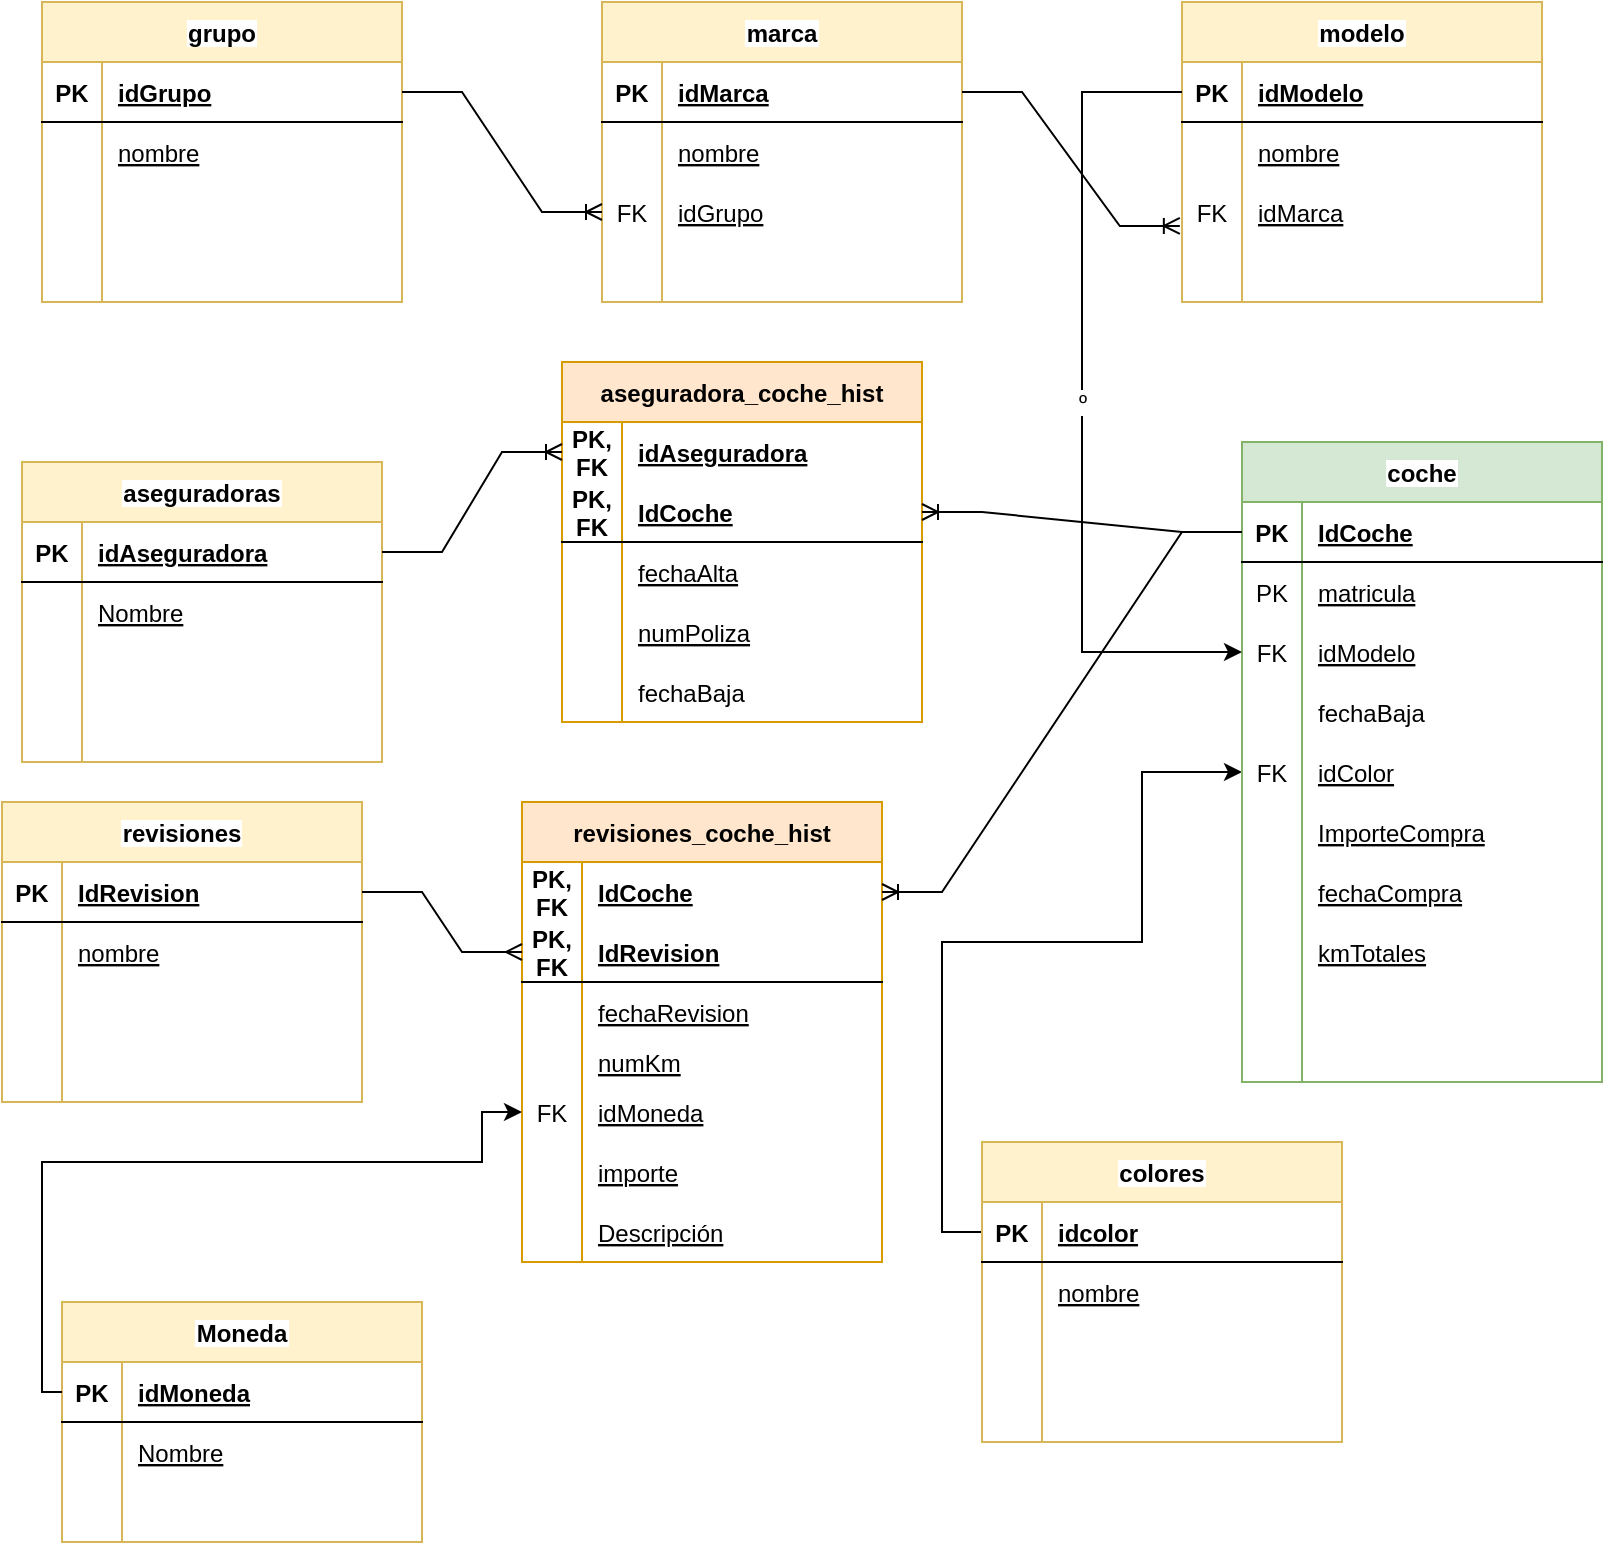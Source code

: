 <mxfile version="20.8.10" type="device"><diagram name="Página-1" id="8ZPopqEDgN9rbvy1Hq22"><mxGraphModel dx="1096" dy="638" grid="1" gridSize="10" guides="1" tooltips="1" connect="1" arrows="1" fold="1" page="1" pageScale="1" pageWidth="827" pageHeight="1169" math="0" shadow="0"><root><mxCell id="0"/><mxCell id="1" parent="0"/><mxCell id="r6GMOIAsIJF8lYgWLblV-1" value="grupo" style="shape=table;startSize=30;container=1;collapsible=1;childLayout=tableLayout;fixedRows=1;rowLines=0;fontStyle=1;align=center;resizeLast=1;fillColor=#fff2cc;strokeColor=#d6b656;labelBackgroundColor=default;" parent="1" vertex="1"><mxGeometry x="30" y="10" width="180" height="150" as="geometry"/></mxCell><mxCell id="r6GMOIAsIJF8lYgWLblV-2" value="" style="shape=tableRow;horizontal=0;startSize=0;swimlaneHead=0;swimlaneBody=0;fillColor=none;collapsible=0;dropTarget=0;points=[[0,0.5],[1,0.5]];portConstraint=eastwest;top=0;left=0;right=0;bottom=1;" parent="r6GMOIAsIJF8lYgWLblV-1" vertex="1"><mxGeometry y="30" width="180" height="30" as="geometry"/></mxCell><mxCell id="r6GMOIAsIJF8lYgWLblV-3" value="PK" style="shape=partialRectangle;connectable=0;fillColor=none;top=0;left=0;bottom=0;right=0;fontStyle=1;overflow=hidden;" parent="r6GMOIAsIJF8lYgWLblV-2" vertex="1"><mxGeometry width="30" height="30" as="geometry"><mxRectangle width="30" height="30" as="alternateBounds"/></mxGeometry></mxCell><mxCell id="r6GMOIAsIJF8lYgWLblV-4" value="idGrupo" style="shape=partialRectangle;connectable=0;fillColor=none;top=0;left=0;bottom=0;right=0;align=left;spacingLeft=6;fontStyle=5;overflow=hidden;" parent="r6GMOIAsIJF8lYgWLblV-2" vertex="1"><mxGeometry x="30" width="150" height="30" as="geometry"><mxRectangle width="150" height="30" as="alternateBounds"/></mxGeometry></mxCell><mxCell id="r6GMOIAsIJF8lYgWLblV-5" value="" style="shape=tableRow;horizontal=0;startSize=0;swimlaneHead=0;swimlaneBody=0;fillColor=none;collapsible=0;dropTarget=0;points=[[0,0.5],[1,0.5]];portConstraint=eastwest;top=0;left=0;right=0;bottom=0;" parent="r6GMOIAsIJF8lYgWLblV-1" vertex="1"><mxGeometry y="60" width="180" height="30" as="geometry"/></mxCell><mxCell id="r6GMOIAsIJF8lYgWLblV-6" value="" style="shape=partialRectangle;connectable=0;fillColor=none;top=0;left=0;bottom=0;right=0;editable=1;overflow=hidden;" parent="r6GMOIAsIJF8lYgWLblV-5" vertex="1"><mxGeometry width="30" height="30" as="geometry"><mxRectangle width="30" height="30" as="alternateBounds"/></mxGeometry></mxCell><mxCell id="r6GMOIAsIJF8lYgWLblV-7" value="nombre" style="shape=partialRectangle;connectable=0;fillColor=none;top=0;left=0;bottom=0;right=0;align=left;spacingLeft=6;overflow=hidden;fontStyle=4" parent="r6GMOIAsIJF8lYgWLblV-5" vertex="1"><mxGeometry x="30" width="150" height="30" as="geometry"><mxRectangle width="150" height="30" as="alternateBounds"/></mxGeometry></mxCell><mxCell id="r6GMOIAsIJF8lYgWLblV-8" value="" style="shape=tableRow;horizontal=0;startSize=0;swimlaneHead=0;swimlaneBody=0;fillColor=none;collapsible=0;dropTarget=0;points=[[0,0.5],[1,0.5]];portConstraint=eastwest;top=0;left=0;right=0;bottom=0;" parent="r6GMOIAsIJF8lYgWLblV-1" vertex="1"><mxGeometry y="90" width="180" height="30" as="geometry"/></mxCell><mxCell id="r6GMOIAsIJF8lYgWLblV-9" value="" style="shape=partialRectangle;connectable=0;fillColor=none;top=0;left=0;bottom=0;right=0;editable=1;overflow=hidden;" parent="r6GMOIAsIJF8lYgWLblV-8" vertex="1"><mxGeometry width="30" height="30" as="geometry"><mxRectangle width="30" height="30" as="alternateBounds"/></mxGeometry></mxCell><mxCell id="r6GMOIAsIJF8lYgWLblV-10" value="" style="shape=partialRectangle;connectable=0;fillColor=none;top=0;left=0;bottom=0;right=0;align=left;spacingLeft=6;overflow=hidden;" parent="r6GMOIAsIJF8lYgWLblV-8" vertex="1"><mxGeometry x="30" width="150" height="30" as="geometry"><mxRectangle width="150" height="30" as="alternateBounds"/></mxGeometry></mxCell><mxCell id="r6GMOIAsIJF8lYgWLblV-11" value="" style="shape=tableRow;horizontal=0;startSize=0;swimlaneHead=0;swimlaneBody=0;fillColor=none;collapsible=0;dropTarget=0;points=[[0,0.5],[1,0.5]];portConstraint=eastwest;top=0;left=0;right=0;bottom=0;" parent="r6GMOIAsIJF8lYgWLblV-1" vertex="1"><mxGeometry y="120" width="180" height="30" as="geometry"/></mxCell><mxCell id="r6GMOIAsIJF8lYgWLblV-12" value="" style="shape=partialRectangle;connectable=0;fillColor=none;top=0;left=0;bottom=0;right=0;editable=1;overflow=hidden;" parent="r6GMOIAsIJF8lYgWLblV-11" vertex="1"><mxGeometry width="30" height="30" as="geometry"><mxRectangle width="30" height="30" as="alternateBounds"/></mxGeometry></mxCell><mxCell id="r6GMOIAsIJF8lYgWLblV-13" value="" style="shape=partialRectangle;connectable=0;fillColor=none;top=0;left=0;bottom=0;right=0;align=left;spacingLeft=6;overflow=hidden;" parent="r6GMOIAsIJF8lYgWLblV-11" vertex="1"><mxGeometry x="30" width="150" height="30" as="geometry"><mxRectangle width="150" height="30" as="alternateBounds"/></mxGeometry></mxCell><mxCell id="r6GMOIAsIJF8lYgWLblV-14" value="marca" style="shape=table;startSize=30;container=1;collapsible=1;childLayout=tableLayout;fixedRows=1;rowLines=0;fontStyle=1;align=center;resizeLast=1;fillColor=#fff2cc;strokeColor=#d6b656;labelBackgroundColor=default;" parent="1" vertex="1"><mxGeometry x="310" y="10" width="180" height="150" as="geometry"/></mxCell><mxCell id="r6GMOIAsIJF8lYgWLblV-15" value="" style="shape=tableRow;horizontal=0;startSize=0;swimlaneHead=0;swimlaneBody=0;fillColor=none;collapsible=0;dropTarget=0;points=[[0,0.5],[1,0.5]];portConstraint=eastwest;top=0;left=0;right=0;bottom=1;" parent="r6GMOIAsIJF8lYgWLblV-14" vertex="1"><mxGeometry y="30" width="180" height="30" as="geometry"/></mxCell><mxCell id="r6GMOIAsIJF8lYgWLblV-16" value="PK" style="shape=partialRectangle;connectable=0;fillColor=none;top=0;left=0;bottom=0;right=0;fontStyle=1;overflow=hidden;" parent="r6GMOIAsIJF8lYgWLblV-15" vertex="1"><mxGeometry width="30" height="30" as="geometry"><mxRectangle width="30" height="30" as="alternateBounds"/></mxGeometry></mxCell><mxCell id="r6GMOIAsIJF8lYgWLblV-17" value="idMarca" style="shape=partialRectangle;connectable=0;fillColor=none;top=0;left=0;bottom=0;right=0;align=left;spacingLeft=6;fontStyle=5;overflow=hidden;" parent="r6GMOIAsIJF8lYgWLblV-15" vertex="1"><mxGeometry x="30" width="150" height="30" as="geometry"><mxRectangle width="150" height="30" as="alternateBounds"/></mxGeometry></mxCell><mxCell id="r6GMOIAsIJF8lYgWLblV-18" value="" style="shape=tableRow;horizontal=0;startSize=0;swimlaneHead=0;swimlaneBody=0;fillColor=none;collapsible=0;dropTarget=0;points=[[0,0.5],[1,0.5]];portConstraint=eastwest;top=0;left=0;right=0;bottom=0;" parent="r6GMOIAsIJF8lYgWLblV-14" vertex="1"><mxGeometry y="60" width="180" height="30" as="geometry"/></mxCell><mxCell id="r6GMOIAsIJF8lYgWLblV-19" value="" style="shape=partialRectangle;connectable=0;fillColor=none;top=0;left=0;bottom=0;right=0;editable=1;overflow=hidden;" parent="r6GMOIAsIJF8lYgWLblV-18" vertex="1"><mxGeometry width="30" height="30" as="geometry"><mxRectangle width="30" height="30" as="alternateBounds"/></mxGeometry></mxCell><mxCell id="r6GMOIAsIJF8lYgWLblV-20" value="nombre" style="shape=partialRectangle;connectable=0;fillColor=none;top=0;left=0;bottom=0;right=0;align=left;spacingLeft=6;overflow=hidden;fontStyle=4" parent="r6GMOIAsIJF8lYgWLblV-18" vertex="1"><mxGeometry x="30" width="150" height="30" as="geometry"><mxRectangle width="150" height="30" as="alternateBounds"/></mxGeometry></mxCell><mxCell id="r6GMOIAsIJF8lYgWLblV-21" value="" style="shape=tableRow;horizontal=0;startSize=0;swimlaneHead=0;swimlaneBody=0;fillColor=none;collapsible=0;dropTarget=0;points=[[0,0.5],[1,0.5]];portConstraint=eastwest;top=0;left=0;right=0;bottom=0;" parent="r6GMOIAsIJF8lYgWLblV-14" vertex="1"><mxGeometry y="90" width="180" height="30" as="geometry"/></mxCell><mxCell id="r6GMOIAsIJF8lYgWLblV-22" value="FK" style="shape=partialRectangle;connectable=0;fillColor=none;top=0;left=0;bottom=0;right=0;editable=1;overflow=hidden;" parent="r6GMOIAsIJF8lYgWLblV-21" vertex="1"><mxGeometry width="30" height="30" as="geometry"><mxRectangle width="30" height="30" as="alternateBounds"/></mxGeometry></mxCell><mxCell id="r6GMOIAsIJF8lYgWLblV-23" value="idGrupo" style="shape=partialRectangle;connectable=0;fillColor=none;top=0;left=0;bottom=0;right=0;align=left;spacingLeft=6;overflow=hidden;fontStyle=4" parent="r6GMOIAsIJF8lYgWLblV-21" vertex="1"><mxGeometry x="30" width="150" height="30" as="geometry"><mxRectangle width="150" height="30" as="alternateBounds"/></mxGeometry></mxCell><mxCell id="r6GMOIAsIJF8lYgWLblV-24" value="" style="shape=tableRow;horizontal=0;startSize=0;swimlaneHead=0;swimlaneBody=0;fillColor=none;collapsible=0;dropTarget=0;points=[[0,0.5],[1,0.5]];portConstraint=eastwest;top=0;left=0;right=0;bottom=0;" parent="r6GMOIAsIJF8lYgWLblV-14" vertex="1"><mxGeometry y="120" width="180" height="30" as="geometry"/></mxCell><mxCell id="r6GMOIAsIJF8lYgWLblV-25" value="" style="shape=partialRectangle;connectable=0;fillColor=none;top=0;left=0;bottom=0;right=0;editable=1;overflow=hidden;" parent="r6GMOIAsIJF8lYgWLblV-24" vertex="1"><mxGeometry width="30" height="30" as="geometry"><mxRectangle width="30" height="30" as="alternateBounds"/></mxGeometry></mxCell><mxCell id="r6GMOIAsIJF8lYgWLblV-26" value="" style="shape=partialRectangle;connectable=0;fillColor=none;top=0;left=0;bottom=0;right=0;align=left;spacingLeft=6;overflow=hidden;" parent="r6GMOIAsIJF8lYgWLblV-24" vertex="1"><mxGeometry x="30" width="150" height="30" as="geometry"><mxRectangle width="150" height="30" as="alternateBounds"/></mxGeometry></mxCell><mxCell id="r6GMOIAsIJF8lYgWLblV-27" value="modelo" style="shape=table;startSize=30;container=1;collapsible=1;childLayout=tableLayout;fixedRows=1;rowLines=0;fontStyle=1;align=center;resizeLast=1;fillColor=#fff2cc;strokeColor=#d6b656;labelBorderColor=none;fontColor=default;labelBackgroundColor=default;" parent="1" vertex="1"><mxGeometry x="600" y="10" width="180" height="150" as="geometry"/></mxCell><mxCell id="r6GMOIAsIJF8lYgWLblV-28" value="" style="shape=tableRow;horizontal=0;startSize=0;swimlaneHead=0;swimlaneBody=0;fillColor=none;collapsible=0;dropTarget=0;points=[[0,0.5],[1,0.5]];portConstraint=eastwest;top=0;left=0;right=0;bottom=1;" parent="r6GMOIAsIJF8lYgWLblV-27" vertex="1"><mxGeometry y="30" width="180" height="30" as="geometry"/></mxCell><mxCell id="r6GMOIAsIJF8lYgWLblV-29" value="PK" style="shape=partialRectangle;connectable=0;fillColor=none;top=0;left=0;bottom=0;right=0;fontStyle=1;overflow=hidden;" parent="r6GMOIAsIJF8lYgWLblV-28" vertex="1"><mxGeometry width="30" height="30" as="geometry"><mxRectangle width="30" height="30" as="alternateBounds"/></mxGeometry></mxCell><mxCell id="r6GMOIAsIJF8lYgWLblV-30" value="idModelo" style="shape=partialRectangle;connectable=0;fillColor=none;top=0;left=0;bottom=0;right=0;align=left;spacingLeft=6;fontStyle=5;overflow=hidden;" parent="r6GMOIAsIJF8lYgWLblV-28" vertex="1"><mxGeometry x="30" width="150" height="30" as="geometry"><mxRectangle width="150" height="30" as="alternateBounds"/></mxGeometry></mxCell><mxCell id="r6GMOIAsIJF8lYgWLblV-31" value="" style="shape=tableRow;horizontal=0;startSize=0;swimlaneHead=0;swimlaneBody=0;fillColor=none;collapsible=0;dropTarget=0;points=[[0,0.5],[1,0.5]];portConstraint=eastwest;top=0;left=0;right=0;bottom=0;" parent="r6GMOIAsIJF8lYgWLblV-27" vertex="1"><mxGeometry y="60" width="180" height="30" as="geometry"/></mxCell><mxCell id="r6GMOIAsIJF8lYgWLblV-32" value="" style="shape=partialRectangle;connectable=0;fillColor=none;top=0;left=0;bottom=0;right=0;editable=1;overflow=hidden;" parent="r6GMOIAsIJF8lYgWLblV-31" vertex="1"><mxGeometry width="30" height="30" as="geometry"><mxRectangle width="30" height="30" as="alternateBounds"/></mxGeometry></mxCell><mxCell id="r6GMOIAsIJF8lYgWLblV-33" value="nombre" style="shape=partialRectangle;connectable=0;fillColor=none;top=0;left=0;bottom=0;right=0;align=left;spacingLeft=6;overflow=hidden;fontStyle=4" parent="r6GMOIAsIJF8lYgWLblV-31" vertex="1"><mxGeometry x="30" width="150" height="30" as="geometry"><mxRectangle width="150" height="30" as="alternateBounds"/></mxGeometry></mxCell><mxCell id="r6GMOIAsIJF8lYgWLblV-34" value="" style="shape=tableRow;horizontal=0;startSize=0;swimlaneHead=0;swimlaneBody=0;fillColor=none;collapsible=0;dropTarget=0;points=[[0,0.5],[1,0.5]];portConstraint=eastwest;top=0;left=0;right=0;bottom=0;" parent="r6GMOIAsIJF8lYgWLblV-27" vertex="1"><mxGeometry y="90" width="180" height="30" as="geometry"/></mxCell><mxCell id="r6GMOIAsIJF8lYgWLblV-35" value="FK" style="shape=partialRectangle;connectable=0;fillColor=none;top=0;left=0;bottom=0;right=0;editable=1;overflow=hidden;" parent="r6GMOIAsIJF8lYgWLblV-34" vertex="1"><mxGeometry width="30" height="30" as="geometry"><mxRectangle width="30" height="30" as="alternateBounds"/></mxGeometry></mxCell><mxCell id="r6GMOIAsIJF8lYgWLblV-36" value="idMarca" style="shape=partialRectangle;connectable=0;fillColor=none;top=0;left=0;bottom=0;right=0;align=left;spacingLeft=6;overflow=hidden;fontStyle=4" parent="r6GMOIAsIJF8lYgWLblV-34" vertex="1"><mxGeometry x="30" width="150" height="30" as="geometry"><mxRectangle width="150" height="30" as="alternateBounds"/></mxGeometry></mxCell><mxCell id="r6GMOIAsIJF8lYgWLblV-37" value="" style="shape=tableRow;horizontal=0;startSize=0;swimlaneHead=0;swimlaneBody=0;fillColor=none;collapsible=0;dropTarget=0;points=[[0,0.5],[1,0.5]];portConstraint=eastwest;top=0;left=0;right=0;bottom=0;" parent="r6GMOIAsIJF8lYgWLblV-27" vertex="1"><mxGeometry y="120" width="180" height="30" as="geometry"/></mxCell><mxCell id="r6GMOIAsIJF8lYgWLblV-38" value="" style="shape=partialRectangle;connectable=0;fillColor=none;top=0;left=0;bottom=0;right=0;editable=1;overflow=hidden;" parent="r6GMOIAsIJF8lYgWLblV-37" vertex="1"><mxGeometry width="30" height="30" as="geometry"><mxRectangle width="30" height="30" as="alternateBounds"/></mxGeometry></mxCell><mxCell id="r6GMOIAsIJF8lYgWLblV-39" value="" style="shape=partialRectangle;connectable=0;fillColor=none;top=0;left=0;bottom=0;right=0;align=left;spacingLeft=6;overflow=hidden;" parent="r6GMOIAsIJF8lYgWLblV-37" vertex="1"><mxGeometry x="30" width="150" height="30" as="geometry"><mxRectangle width="150" height="30" as="alternateBounds"/></mxGeometry></mxCell><mxCell id="r6GMOIAsIJF8lYgWLblV-219" style="edgeStyle=orthogonalEdgeStyle;rounded=0;orthogonalLoop=1;jettySize=auto;html=1;entryX=0;entryY=0.5;entryDx=0;entryDy=0;exitX=0;exitY=0.5;exitDx=0;exitDy=0;" parent="1" source="r6GMOIAsIJF8lYgWLblV-41" target="r6GMOIAsIJF8lYgWLblV-91" edge="1"><mxGeometry relative="1" as="geometry"><Array as="points"><mxPoint x="480" y="625"/><mxPoint x="480" y="480"/><mxPoint x="580" y="480"/><mxPoint x="580" y="395"/></Array></mxGeometry></mxCell><mxCell id="r6GMOIAsIJF8lYgWLblV-40" value="colores" style="shape=table;startSize=30;container=1;collapsible=1;childLayout=tableLayout;fixedRows=1;rowLines=0;fontStyle=1;align=center;resizeLast=1;fillColor=#fff2cc;strokeColor=#d6b656;labelBackgroundColor=default;" parent="1" vertex="1"><mxGeometry x="500" y="580" width="180" height="150" as="geometry"/></mxCell><mxCell id="r6GMOIAsIJF8lYgWLblV-41" value="" style="shape=tableRow;horizontal=0;startSize=0;swimlaneHead=0;swimlaneBody=0;fillColor=none;collapsible=0;dropTarget=0;points=[[0,0.5],[1,0.5]];portConstraint=eastwest;top=0;left=0;right=0;bottom=1;" parent="r6GMOIAsIJF8lYgWLblV-40" vertex="1"><mxGeometry y="30" width="180" height="30" as="geometry"/></mxCell><mxCell id="r6GMOIAsIJF8lYgWLblV-42" value="PK" style="shape=partialRectangle;connectable=0;fillColor=none;top=0;left=0;bottom=0;right=0;fontStyle=1;overflow=hidden;" parent="r6GMOIAsIJF8lYgWLblV-41" vertex="1"><mxGeometry width="30" height="30" as="geometry"><mxRectangle width="30" height="30" as="alternateBounds"/></mxGeometry></mxCell><mxCell id="r6GMOIAsIJF8lYgWLblV-43" value="idcolor" style="shape=partialRectangle;connectable=0;fillColor=none;top=0;left=0;bottom=0;right=0;align=left;spacingLeft=6;fontStyle=5;overflow=hidden;" parent="r6GMOIAsIJF8lYgWLblV-41" vertex="1"><mxGeometry x="30" width="150" height="30" as="geometry"><mxRectangle width="150" height="30" as="alternateBounds"/></mxGeometry></mxCell><mxCell id="r6GMOIAsIJF8lYgWLblV-44" value="" style="shape=tableRow;horizontal=0;startSize=0;swimlaneHead=0;swimlaneBody=0;fillColor=none;collapsible=0;dropTarget=0;points=[[0,0.5],[1,0.5]];portConstraint=eastwest;top=0;left=0;right=0;bottom=0;" parent="r6GMOIAsIJF8lYgWLblV-40" vertex="1"><mxGeometry y="60" width="180" height="30" as="geometry"/></mxCell><mxCell id="r6GMOIAsIJF8lYgWLblV-45" value="" style="shape=partialRectangle;connectable=0;fillColor=none;top=0;left=0;bottom=0;right=0;editable=1;overflow=hidden;" parent="r6GMOIAsIJF8lYgWLblV-44" vertex="1"><mxGeometry width="30" height="30" as="geometry"><mxRectangle width="30" height="30" as="alternateBounds"/></mxGeometry></mxCell><mxCell id="r6GMOIAsIJF8lYgWLblV-46" value="nombre" style="shape=partialRectangle;connectable=0;fillColor=none;top=0;left=0;bottom=0;right=0;align=left;spacingLeft=6;overflow=hidden;fontStyle=4" parent="r6GMOIAsIJF8lYgWLblV-44" vertex="1"><mxGeometry x="30" width="150" height="30" as="geometry"><mxRectangle width="150" height="30" as="alternateBounds"/></mxGeometry></mxCell><mxCell id="r6GMOIAsIJF8lYgWLblV-47" value="" style="shape=tableRow;horizontal=0;startSize=0;swimlaneHead=0;swimlaneBody=0;fillColor=none;collapsible=0;dropTarget=0;points=[[0,0.5],[1,0.5]];portConstraint=eastwest;top=0;left=0;right=0;bottom=0;" parent="r6GMOIAsIJF8lYgWLblV-40" vertex="1"><mxGeometry y="90" width="180" height="30" as="geometry"/></mxCell><mxCell id="r6GMOIAsIJF8lYgWLblV-48" value="" style="shape=partialRectangle;connectable=0;fillColor=none;top=0;left=0;bottom=0;right=0;editable=1;overflow=hidden;" parent="r6GMOIAsIJF8lYgWLblV-47" vertex="1"><mxGeometry width="30" height="30" as="geometry"><mxRectangle width="30" height="30" as="alternateBounds"/></mxGeometry></mxCell><mxCell id="r6GMOIAsIJF8lYgWLblV-49" value="" style="shape=partialRectangle;connectable=0;fillColor=none;top=0;left=0;bottom=0;right=0;align=left;spacingLeft=6;overflow=hidden;" parent="r6GMOIAsIJF8lYgWLblV-47" vertex="1"><mxGeometry x="30" width="150" height="30" as="geometry"><mxRectangle width="150" height="30" as="alternateBounds"/></mxGeometry></mxCell><mxCell id="r6GMOIAsIJF8lYgWLblV-50" value="" style="shape=tableRow;horizontal=0;startSize=0;swimlaneHead=0;swimlaneBody=0;fillColor=none;collapsible=0;dropTarget=0;points=[[0,0.5],[1,0.5]];portConstraint=eastwest;top=0;left=0;right=0;bottom=0;" parent="r6GMOIAsIJF8lYgWLblV-40" vertex="1"><mxGeometry y="120" width="180" height="30" as="geometry"/></mxCell><mxCell id="r6GMOIAsIJF8lYgWLblV-51" value="" style="shape=partialRectangle;connectable=0;fillColor=none;top=0;left=0;bottom=0;right=0;editable=1;overflow=hidden;" parent="r6GMOIAsIJF8lYgWLblV-50" vertex="1"><mxGeometry width="30" height="30" as="geometry"><mxRectangle width="30" height="30" as="alternateBounds"/></mxGeometry></mxCell><mxCell id="r6GMOIAsIJF8lYgWLblV-52" value="" style="shape=partialRectangle;connectable=0;fillColor=none;top=0;left=0;bottom=0;right=0;align=left;spacingLeft=6;overflow=hidden;" parent="r6GMOIAsIJF8lYgWLblV-50" vertex="1"><mxGeometry x="30" width="150" height="30" as="geometry"><mxRectangle width="150" height="30" as="alternateBounds"/></mxGeometry></mxCell><mxCell id="r6GMOIAsIJF8lYgWLblV-66" value="aseguradoras" style="shape=table;startSize=30;container=1;collapsible=1;childLayout=tableLayout;fixedRows=1;rowLines=0;fontStyle=1;align=center;resizeLast=1;fillColor=#fff2cc;strokeColor=#d6b656;labelBackgroundColor=default;" parent="1" vertex="1"><mxGeometry x="20" y="240" width="180" height="150" as="geometry"/></mxCell><mxCell id="r6GMOIAsIJF8lYgWLblV-67" value="" style="shape=tableRow;horizontal=0;startSize=0;swimlaneHead=0;swimlaneBody=0;fillColor=none;collapsible=0;dropTarget=0;points=[[0,0.5],[1,0.5]];portConstraint=eastwest;top=0;left=0;right=0;bottom=1;" parent="r6GMOIAsIJF8lYgWLblV-66" vertex="1"><mxGeometry y="30" width="180" height="30" as="geometry"/></mxCell><mxCell id="r6GMOIAsIJF8lYgWLblV-68" value="PK" style="shape=partialRectangle;connectable=0;fillColor=none;top=0;left=0;bottom=0;right=0;fontStyle=1;overflow=hidden;" parent="r6GMOIAsIJF8lYgWLblV-67" vertex="1"><mxGeometry width="30" height="30" as="geometry"><mxRectangle width="30" height="30" as="alternateBounds"/></mxGeometry></mxCell><mxCell id="r6GMOIAsIJF8lYgWLblV-69" value="idAseguradora" style="shape=partialRectangle;connectable=0;fillColor=none;top=0;left=0;bottom=0;right=0;align=left;spacingLeft=6;fontStyle=5;overflow=hidden;" parent="r6GMOIAsIJF8lYgWLblV-67" vertex="1"><mxGeometry x="30" width="150" height="30" as="geometry"><mxRectangle width="150" height="30" as="alternateBounds"/></mxGeometry></mxCell><mxCell id="r6GMOIAsIJF8lYgWLblV-70" value="" style="shape=tableRow;horizontal=0;startSize=0;swimlaneHead=0;swimlaneBody=0;fillColor=none;collapsible=0;dropTarget=0;points=[[0,0.5],[1,0.5]];portConstraint=eastwest;top=0;left=0;right=0;bottom=0;" parent="r6GMOIAsIJF8lYgWLblV-66" vertex="1"><mxGeometry y="60" width="180" height="30" as="geometry"/></mxCell><mxCell id="r6GMOIAsIJF8lYgWLblV-71" value="" style="shape=partialRectangle;connectable=0;fillColor=none;top=0;left=0;bottom=0;right=0;editable=1;overflow=hidden;" parent="r6GMOIAsIJF8lYgWLblV-70" vertex="1"><mxGeometry width="30" height="30" as="geometry"><mxRectangle width="30" height="30" as="alternateBounds"/></mxGeometry></mxCell><mxCell id="r6GMOIAsIJF8lYgWLblV-72" value="Nombre" style="shape=partialRectangle;connectable=0;fillColor=none;top=0;left=0;bottom=0;right=0;align=left;spacingLeft=6;overflow=hidden;fontStyle=4" parent="r6GMOIAsIJF8lYgWLblV-70" vertex="1"><mxGeometry x="30" width="150" height="30" as="geometry"><mxRectangle width="150" height="30" as="alternateBounds"/></mxGeometry></mxCell><mxCell id="r6GMOIAsIJF8lYgWLblV-73" value="" style="shape=tableRow;horizontal=0;startSize=0;swimlaneHead=0;swimlaneBody=0;fillColor=none;collapsible=0;dropTarget=0;points=[[0,0.5],[1,0.5]];portConstraint=eastwest;top=0;left=0;right=0;bottom=0;" parent="r6GMOIAsIJF8lYgWLblV-66" vertex="1"><mxGeometry y="90" width="180" height="30" as="geometry"/></mxCell><mxCell id="r6GMOIAsIJF8lYgWLblV-74" value="" style="shape=partialRectangle;connectable=0;fillColor=none;top=0;left=0;bottom=0;right=0;editable=1;overflow=hidden;" parent="r6GMOIAsIJF8lYgWLblV-73" vertex="1"><mxGeometry width="30" height="30" as="geometry"><mxRectangle width="30" height="30" as="alternateBounds"/></mxGeometry></mxCell><mxCell id="r6GMOIAsIJF8lYgWLblV-75" value="" style="shape=partialRectangle;connectable=0;fillColor=none;top=0;left=0;bottom=0;right=0;align=left;spacingLeft=6;overflow=hidden;" parent="r6GMOIAsIJF8lYgWLblV-73" vertex="1"><mxGeometry x="30" width="150" height="30" as="geometry"><mxRectangle width="150" height="30" as="alternateBounds"/></mxGeometry></mxCell><mxCell id="r6GMOIAsIJF8lYgWLblV-76" value="" style="shape=tableRow;horizontal=0;startSize=0;swimlaneHead=0;swimlaneBody=0;fillColor=none;collapsible=0;dropTarget=0;points=[[0,0.5],[1,0.5]];portConstraint=eastwest;top=0;left=0;right=0;bottom=0;" parent="r6GMOIAsIJF8lYgWLblV-66" vertex="1"><mxGeometry y="120" width="180" height="30" as="geometry"/></mxCell><mxCell id="r6GMOIAsIJF8lYgWLblV-77" value="" style="shape=partialRectangle;connectable=0;fillColor=none;top=0;left=0;bottom=0;right=0;editable=1;overflow=hidden;" parent="r6GMOIAsIJF8lYgWLblV-76" vertex="1"><mxGeometry width="30" height="30" as="geometry"><mxRectangle width="30" height="30" as="alternateBounds"/></mxGeometry></mxCell><mxCell id="r6GMOIAsIJF8lYgWLblV-78" value="" style="shape=partialRectangle;connectable=0;fillColor=none;top=0;left=0;bottom=0;right=0;align=left;spacingLeft=6;overflow=hidden;" parent="r6GMOIAsIJF8lYgWLblV-76" vertex="1"><mxGeometry x="30" width="150" height="30" as="geometry"><mxRectangle width="150" height="30" as="alternateBounds"/></mxGeometry></mxCell><mxCell id="r6GMOIAsIJF8lYgWLblV-79" value="" style="edgeStyle=entityRelationEdgeStyle;fontSize=12;html=1;endArrow=ERoneToMany;rounded=0;exitX=1;exitY=0.5;exitDx=0;exitDy=0;entryX=0;entryY=0.5;entryDx=0;entryDy=0;" parent="1" source="r6GMOIAsIJF8lYgWLblV-2" target="r6GMOIAsIJF8lYgWLblV-21" edge="1"><mxGeometry width="100" height="100" relative="1" as="geometry"><mxPoint x="230" y="330" as="sourcePoint"/><mxPoint x="330" y="230" as="targetPoint"/></mxGeometry></mxCell><mxCell id="r6GMOIAsIJF8lYgWLblV-80" value="" style="edgeStyle=entityRelationEdgeStyle;fontSize=12;html=1;endArrow=ERoneToMany;rounded=0;exitX=1;exitY=0.5;exitDx=0;exitDy=0;entryX=-0.006;entryY=0.733;entryDx=0;entryDy=0;entryPerimeter=0;" parent="1" source="r6GMOIAsIJF8lYgWLblV-15" target="r6GMOIAsIJF8lYgWLblV-34" edge="1"><mxGeometry width="100" height="100" relative="1" as="geometry"><mxPoint x="510" y="162.5" as="sourcePoint"/><mxPoint x="610" y="227.5" as="targetPoint"/></mxGeometry></mxCell><mxCell id="r6GMOIAsIJF8lYgWLblV-81" value="coche" style="shape=table;startSize=30;container=1;collapsible=1;childLayout=tableLayout;fixedRows=1;rowLines=0;fontStyle=1;align=center;resizeLast=1;fillColor=#d5e8d4;strokeColor=#82b366;labelBackgroundColor=default;" parent="1" vertex="1"><mxGeometry x="630" y="230" width="180" height="320" as="geometry"/></mxCell><mxCell id="r6GMOIAsIJF8lYgWLblV-82" value="" style="shape=tableRow;horizontal=0;startSize=0;swimlaneHead=0;swimlaneBody=0;fillColor=none;collapsible=0;dropTarget=0;points=[[0,0.5],[1,0.5]];portConstraint=eastwest;top=0;left=0;right=0;bottom=1;" parent="r6GMOIAsIJF8lYgWLblV-81" vertex="1"><mxGeometry y="30" width="180" height="30" as="geometry"/></mxCell><mxCell id="r6GMOIAsIJF8lYgWLblV-83" value="PK" style="shape=partialRectangle;connectable=0;fillColor=none;top=0;left=0;bottom=0;right=0;fontStyle=1;overflow=hidden;" parent="r6GMOIAsIJF8lYgWLblV-82" vertex="1"><mxGeometry width="30" height="30" as="geometry"><mxRectangle width="30" height="30" as="alternateBounds"/></mxGeometry></mxCell><mxCell id="r6GMOIAsIJF8lYgWLblV-84" value="IdCoche" style="shape=partialRectangle;connectable=0;fillColor=none;top=0;left=0;bottom=0;right=0;align=left;spacingLeft=6;fontStyle=5;overflow=hidden;" parent="r6GMOIAsIJF8lYgWLblV-82" vertex="1"><mxGeometry x="30" width="150" height="30" as="geometry"><mxRectangle width="150" height="30" as="alternateBounds"/></mxGeometry></mxCell><mxCell id="r6GMOIAsIJF8lYgWLblV-88" value="" style="shape=tableRow;horizontal=0;startSize=0;swimlaneHead=0;swimlaneBody=0;fillColor=none;collapsible=0;dropTarget=0;points=[[0,0.5],[1,0.5]];portConstraint=eastwest;top=0;left=0;right=0;bottom=0;" parent="r6GMOIAsIJF8lYgWLblV-81" vertex="1"><mxGeometry y="60" width="180" height="30" as="geometry"/></mxCell><mxCell id="r6GMOIAsIJF8lYgWLblV-89" value="PK" style="shape=partialRectangle;connectable=0;fillColor=none;top=0;left=0;bottom=0;right=0;editable=1;overflow=hidden;" parent="r6GMOIAsIJF8lYgWLblV-88" vertex="1"><mxGeometry width="30" height="30" as="geometry"><mxRectangle width="30" height="30" as="alternateBounds"/></mxGeometry></mxCell><mxCell id="r6GMOIAsIJF8lYgWLblV-90" value="matricula" style="shape=partialRectangle;connectable=0;fillColor=none;top=0;left=0;bottom=0;right=0;align=left;spacingLeft=6;overflow=hidden;fontStyle=4" parent="r6GMOIAsIJF8lYgWLblV-88" vertex="1"><mxGeometry x="30" width="150" height="30" as="geometry"><mxRectangle width="150" height="30" as="alternateBounds"/></mxGeometry></mxCell><mxCell id="r6GMOIAsIJF8lYgWLblV-153" value="" style="shape=tableRow;horizontal=0;startSize=0;swimlaneHead=0;swimlaneBody=0;fillColor=none;collapsible=0;dropTarget=0;points=[[0,0.5],[1,0.5]];portConstraint=eastwest;top=0;left=0;right=0;bottom=0;" parent="r6GMOIAsIJF8lYgWLblV-81" vertex="1"><mxGeometry y="90" width="180" height="30" as="geometry"/></mxCell><mxCell id="r6GMOIAsIJF8lYgWLblV-154" value="FK" style="shape=partialRectangle;connectable=0;fillColor=none;top=0;left=0;bottom=0;right=0;editable=1;overflow=hidden;" parent="r6GMOIAsIJF8lYgWLblV-153" vertex="1"><mxGeometry width="30" height="30" as="geometry"><mxRectangle width="30" height="30" as="alternateBounds"/></mxGeometry></mxCell><mxCell id="r6GMOIAsIJF8lYgWLblV-155" value="idModelo" style="shape=partialRectangle;connectable=0;fillColor=none;top=0;left=0;bottom=0;right=0;align=left;spacingLeft=6;overflow=hidden;fontStyle=4" parent="r6GMOIAsIJF8lYgWLblV-153" vertex="1"><mxGeometry x="30" width="150" height="30" as="geometry"><mxRectangle width="150" height="30" as="alternateBounds"/></mxGeometry></mxCell><mxCell id="r6GMOIAsIJF8lYgWLblV-128" value="" style="shape=tableRow;horizontal=0;startSize=0;swimlaneHead=0;swimlaneBody=0;fillColor=none;collapsible=0;dropTarget=0;points=[[0,0.5],[1,0.5]];portConstraint=eastwest;top=0;left=0;right=0;bottom=0;" parent="r6GMOIAsIJF8lYgWLblV-81" vertex="1"><mxGeometry y="120" width="180" height="30" as="geometry"/></mxCell><mxCell id="r6GMOIAsIJF8lYgWLblV-129" value="" style="shape=partialRectangle;connectable=0;fillColor=none;top=0;left=0;bottom=0;right=0;editable=1;overflow=hidden;" parent="r6GMOIAsIJF8lYgWLblV-128" vertex="1"><mxGeometry width="30" height="30" as="geometry"><mxRectangle width="30" height="30" as="alternateBounds"/></mxGeometry></mxCell><mxCell id="r6GMOIAsIJF8lYgWLblV-130" value="fechaBaja" style="shape=partialRectangle;connectable=0;fillColor=none;top=0;left=0;bottom=0;right=0;align=left;spacingLeft=6;overflow=hidden;" parent="r6GMOIAsIJF8lYgWLblV-128" vertex="1"><mxGeometry x="30" width="150" height="30" as="geometry"><mxRectangle width="150" height="30" as="alternateBounds"/></mxGeometry></mxCell><mxCell id="r6GMOIAsIJF8lYgWLblV-91" value="" style="shape=tableRow;horizontal=0;startSize=0;swimlaneHead=0;swimlaneBody=0;fillColor=none;collapsible=0;dropTarget=0;points=[[0,0.5],[1,0.5]];portConstraint=eastwest;top=0;left=0;right=0;bottom=0;" parent="r6GMOIAsIJF8lYgWLblV-81" vertex="1"><mxGeometry y="150" width="180" height="30" as="geometry"/></mxCell><mxCell id="r6GMOIAsIJF8lYgWLblV-92" value="FK" style="shape=partialRectangle;connectable=0;fillColor=none;top=0;left=0;bottom=0;right=0;editable=1;overflow=hidden;" parent="r6GMOIAsIJF8lYgWLblV-91" vertex="1"><mxGeometry width="30" height="30" as="geometry"><mxRectangle width="30" height="30" as="alternateBounds"/></mxGeometry></mxCell><mxCell id="r6GMOIAsIJF8lYgWLblV-93" value="idColor" style="shape=partialRectangle;connectable=0;fillColor=none;top=0;left=0;bottom=0;right=0;align=left;spacingLeft=6;overflow=hidden;fontStyle=4" parent="r6GMOIAsIJF8lYgWLblV-91" vertex="1"><mxGeometry x="30" width="150" height="30" as="geometry"><mxRectangle width="150" height="30" as="alternateBounds"/></mxGeometry></mxCell><mxCell id="r6GMOIAsIJF8lYgWLblV-85" value="" style="shape=tableRow;horizontal=0;startSize=0;swimlaneHead=0;swimlaneBody=0;fillColor=none;collapsible=0;dropTarget=0;points=[[0,0.5],[1,0.5]];portConstraint=eastwest;top=0;left=0;right=0;bottom=0;" parent="r6GMOIAsIJF8lYgWLblV-81" vertex="1"><mxGeometry y="180" width="180" height="30" as="geometry"/></mxCell><mxCell id="r6GMOIAsIJF8lYgWLblV-86" value="" style="shape=partialRectangle;connectable=0;fillColor=none;top=0;left=0;bottom=0;right=0;editable=1;overflow=hidden;" parent="r6GMOIAsIJF8lYgWLblV-85" vertex="1"><mxGeometry width="30" height="30" as="geometry"><mxRectangle width="30" height="30" as="alternateBounds"/></mxGeometry></mxCell><mxCell id="r6GMOIAsIJF8lYgWLblV-87" value="ImporteCompra" style="shape=partialRectangle;connectable=0;fillColor=none;top=0;left=0;bottom=0;right=0;align=left;spacingLeft=6;overflow=hidden;fontStyle=4" parent="r6GMOIAsIJF8lYgWLblV-85" vertex="1"><mxGeometry x="30" width="150" height="30" as="geometry"><mxRectangle width="150" height="30" as="alternateBounds"/></mxGeometry></mxCell><mxCell id="A3IRLvCp7zZDsoXIWAKl-29" value="" style="shape=tableRow;horizontal=0;startSize=0;swimlaneHead=0;swimlaneBody=0;fillColor=none;collapsible=0;dropTarget=0;points=[[0,0.5],[1,0.5]];portConstraint=eastwest;top=0;left=0;right=0;bottom=0;" vertex="1" parent="r6GMOIAsIJF8lYgWLblV-81"><mxGeometry y="210" width="180" height="30" as="geometry"/></mxCell><mxCell id="A3IRLvCp7zZDsoXIWAKl-30" value="" style="shape=partialRectangle;connectable=0;fillColor=none;top=0;left=0;bottom=0;right=0;editable=1;overflow=hidden;" vertex="1" parent="A3IRLvCp7zZDsoXIWAKl-29"><mxGeometry width="30" height="30" as="geometry"><mxRectangle width="30" height="30" as="alternateBounds"/></mxGeometry></mxCell><mxCell id="A3IRLvCp7zZDsoXIWAKl-31" value="fechaCompra" style="shape=partialRectangle;connectable=0;fillColor=none;top=0;left=0;bottom=0;right=0;align=left;spacingLeft=6;overflow=hidden;fontStyle=4" vertex="1" parent="A3IRLvCp7zZDsoXIWAKl-29"><mxGeometry x="30" width="150" height="30" as="geometry"><mxRectangle width="150" height="30" as="alternateBounds"/></mxGeometry></mxCell><mxCell id="A3IRLvCp7zZDsoXIWAKl-32" value="" style="shape=tableRow;horizontal=0;startSize=0;swimlaneHead=0;swimlaneBody=0;fillColor=none;collapsible=0;dropTarget=0;points=[[0,0.5],[1,0.5]];portConstraint=eastwest;top=0;left=0;right=0;bottom=0;" vertex="1" parent="r6GMOIAsIJF8lYgWLblV-81"><mxGeometry y="240" width="180" height="30" as="geometry"/></mxCell><mxCell id="A3IRLvCp7zZDsoXIWAKl-33" value="" style="shape=partialRectangle;connectable=0;fillColor=none;top=0;left=0;bottom=0;right=0;editable=1;overflow=hidden;" vertex="1" parent="A3IRLvCp7zZDsoXIWAKl-32"><mxGeometry width="30" height="30" as="geometry"><mxRectangle width="30" height="30" as="alternateBounds"/></mxGeometry></mxCell><mxCell id="A3IRLvCp7zZDsoXIWAKl-34" value="kmTotales" style="shape=partialRectangle;connectable=0;fillColor=none;top=0;left=0;bottom=0;right=0;align=left;spacingLeft=6;overflow=hidden;fontStyle=4" vertex="1" parent="A3IRLvCp7zZDsoXIWAKl-32"><mxGeometry x="30" width="150" height="30" as="geometry"><mxRectangle width="150" height="30" as="alternateBounds"/></mxGeometry></mxCell><mxCell id="r6GMOIAsIJF8lYgWLblV-108" value="" style="shape=tableRow;horizontal=0;startSize=0;swimlaneHead=0;swimlaneBody=0;fillColor=none;collapsible=0;dropTarget=0;points=[[0,0.5],[1,0.5]];portConstraint=eastwest;top=0;left=0;right=0;bottom=0;" parent="r6GMOIAsIJF8lYgWLblV-81" vertex="1"><mxGeometry y="270" width="180" height="30" as="geometry"/></mxCell><mxCell id="r6GMOIAsIJF8lYgWLblV-109" value="" style="shape=partialRectangle;connectable=0;fillColor=none;top=0;left=0;bottom=0;right=0;editable=1;overflow=hidden;" parent="r6GMOIAsIJF8lYgWLblV-108" vertex="1"><mxGeometry width="30" height="30" as="geometry"><mxRectangle width="30" height="30" as="alternateBounds"/></mxGeometry></mxCell><mxCell id="r6GMOIAsIJF8lYgWLblV-110" value="" style="shape=partialRectangle;connectable=0;fillColor=none;top=0;left=0;bottom=0;right=0;align=left;spacingLeft=6;overflow=hidden;" parent="r6GMOIAsIJF8lYgWLblV-108" vertex="1"><mxGeometry x="30" width="150" height="30" as="geometry"><mxRectangle width="150" height="30" as="alternateBounds"/></mxGeometry></mxCell><mxCell id="r6GMOIAsIJF8lYgWLblV-150" value="" style="shape=tableRow;horizontal=0;startSize=0;swimlaneHead=0;swimlaneBody=0;fillColor=none;collapsible=0;dropTarget=0;points=[[0,0.5],[1,0.5]];portConstraint=eastwest;top=0;left=0;right=0;bottom=0;" parent="r6GMOIAsIJF8lYgWLblV-81" vertex="1"><mxGeometry y="300" width="180" height="20" as="geometry"/></mxCell><mxCell id="r6GMOIAsIJF8lYgWLblV-151" value="" style="shape=partialRectangle;connectable=0;fillColor=none;top=0;left=0;bottom=0;right=0;editable=1;overflow=hidden;" parent="r6GMOIAsIJF8lYgWLblV-150" vertex="1"><mxGeometry width="30" height="20" as="geometry"><mxRectangle width="30" height="20" as="alternateBounds"/></mxGeometry></mxCell><mxCell id="r6GMOIAsIJF8lYgWLblV-152" value="" style="shape=partialRectangle;connectable=0;fillColor=none;top=0;left=0;bottom=0;right=0;align=left;spacingLeft=6;overflow=hidden;" parent="r6GMOIAsIJF8lYgWLblV-150" vertex="1"><mxGeometry x="30" width="150" height="20" as="geometry"><mxRectangle width="150" height="20" as="alternateBounds"/></mxGeometry></mxCell><mxCell id="r6GMOIAsIJF8lYgWLblV-94" value="º" style="edgeStyle=orthogonalEdgeStyle;rounded=0;orthogonalLoop=1;jettySize=auto;html=1;entryX=0;entryY=0.5;entryDx=0;entryDy=0;exitX=0;exitY=0.5;exitDx=0;exitDy=0;" parent="1" source="r6GMOIAsIJF8lYgWLblV-28" target="r6GMOIAsIJF8lYgWLblV-153" edge="1"><mxGeometry relative="1" as="geometry"><Array as="points"><mxPoint x="550" y="55"/><mxPoint x="550" y="335"/><mxPoint x="610" y="335"/></Array></mxGeometry></mxCell><mxCell id="r6GMOIAsIJF8lYgWLblV-114" value="revisiones" style="shape=table;startSize=30;container=1;collapsible=1;childLayout=tableLayout;fixedRows=1;rowLines=0;fontStyle=1;align=center;resizeLast=1;fillColor=#fff2cc;strokeColor=#d6b656;labelBackgroundColor=default;" parent="1" vertex="1"><mxGeometry x="10" y="410" width="180" height="150" as="geometry"/></mxCell><mxCell id="r6GMOIAsIJF8lYgWLblV-115" value="" style="shape=tableRow;horizontal=0;startSize=0;swimlaneHead=0;swimlaneBody=0;fillColor=none;collapsible=0;dropTarget=0;points=[[0,0.5],[1,0.5]];portConstraint=eastwest;top=0;left=0;right=0;bottom=1;" parent="r6GMOIAsIJF8lYgWLblV-114" vertex="1"><mxGeometry y="30" width="180" height="30" as="geometry"/></mxCell><mxCell id="r6GMOIAsIJF8lYgWLblV-116" value="PK" style="shape=partialRectangle;connectable=0;fillColor=none;top=0;left=0;bottom=0;right=0;fontStyle=1;overflow=hidden;" parent="r6GMOIAsIJF8lYgWLblV-115" vertex="1"><mxGeometry width="30" height="30" as="geometry"><mxRectangle width="30" height="30" as="alternateBounds"/></mxGeometry></mxCell><mxCell id="r6GMOIAsIJF8lYgWLblV-117" value="IdRevision" style="shape=partialRectangle;connectable=0;fillColor=none;top=0;left=0;bottom=0;right=0;align=left;spacingLeft=6;fontStyle=5;overflow=hidden;" parent="r6GMOIAsIJF8lYgWLblV-115" vertex="1"><mxGeometry x="30" width="150" height="30" as="geometry"><mxRectangle width="150" height="30" as="alternateBounds"/></mxGeometry></mxCell><mxCell id="r6GMOIAsIJF8lYgWLblV-118" value="" style="shape=tableRow;horizontal=0;startSize=0;swimlaneHead=0;swimlaneBody=0;fillColor=none;collapsible=0;dropTarget=0;points=[[0,0.5],[1,0.5]];portConstraint=eastwest;top=0;left=0;right=0;bottom=0;" parent="r6GMOIAsIJF8lYgWLblV-114" vertex="1"><mxGeometry y="60" width="180" height="30" as="geometry"/></mxCell><mxCell id="r6GMOIAsIJF8lYgWLblV-119" value="" style="shape=partialRectangle;connectable=0;fillColor=none;top=0;left=0;bottom=0;right=0;editable=1;overflow=hidden;" parent="r6GMOIAsIJF8lYgWLblV-118" vertex="1"><mxGeometry width="30" height="30" as="geometry"><mxRectangle width="30" height="30" as="alternateBounds"/></mxGeometry></mxCell><mxCell id="r6GMOIAsIJF8lYgWLblV-120" value="nombre" style="shape=partialRectangle;connectable=0;fillColor=none;top=0;left=0;bottom=0;right=0;align=left;spacingLeft=6;overflow=hidden;fontStyle=4" parent="r6GMOIAsIJF8lYgWLblV-118" vertex="1"><mxGeometry x="30" width="150" height="30" as="geometry"><mxRectangle width="150" height="30" as="alternateBounds"/></mxGeometry></mxCell><mxCell id="r6GMOIAsIJF8lYgWLblV-121" value="" style="shape=tableRow;horizontal=0;startSize=0;swimlaneHead=0;swimlaneBody=0;fillColor=none;collapsible=0;dropTarget=0;points=[[0,0.5],[1,0.5]];portConstraint=eastwest;top=0;left=0;right=0;bottom=0;" parent="r6GMOIAsIJF8lYgWLblV-114" vertex="1"><mxGeometry y="90" width="180" height="30" as="geometry"/></mxCell><mxCell id="r6GMOIAsIJF8lYgWLblV-122" value="" style="shape=partialRectangle;connectable=0;fillColor=none;top=0;left=0;bottom=0;right=0;editable=1;overflow=hidden;" parent="r6GMOIAsIJF8lYgWLblV-121" vertex="1"><mxGeometry width="30" height="30" as="geometry"><mxRectangle width="30" height="30" as="alternateBounds"/></mxGeometry></mxCell><mxCell id="r6GMOIAsIJF8lYgWLblV-123" value="" style="shape=partialRectangle;connectable=0;fillColor=none;top=0;left=0;bottom=0;right=0;align=left;spacingLeft=6;overflow=hidden;" parent="r6GMOIAsIJF8lYgWLblV-121" vertex="1"><mxGeometry x="30" width="150" height="30" as="geometry"><mxRectangle width="150" height="30" as="alternateBounds"/></mxGeometry></mxCell><mxCell id="r6GMOIAsIJF8lYgWLblV-124" value="" style="shape=tableRow;horizontal=0;startSize=0;swimlaneHead=0;swimlaneBody=0;fillColor=none;collapsible=0;dropTarget=0;points=[[0,0.5],[1,0.5]];portConstraint=eastwest;top=0;left=0;right=0;bottom=0;" parent="r6GMOIAsIJF8lYgWLblV-114" vertex="1"><mxGeometry y="120" width="180" height="30" as="geometry"/></mxCell><mxCell id="r6GMOIAsIJF8lYgWLblV-125" value="" style="shape=partialRectangle;connectable=0;fillColor=none;top=0;left=0;bottom=0;right=0;editable=1;overflow=hidden;" parent="r6GMOIAsIJF8lYgWLblV-124" vertex="1"><mxGeometry width="30" height="30" as="geometry"><mxRectangle width="30" height="30" as="alternateBounds"/></mxGeometry></mxCell><mxCell id="r6GMOIAsIJF8lYgWLblV-126" value="" style="shape=partialRectangle;connectable=0;fillColor=none;top=0;left=0;bottom=0;right=0;align=left;spacingLeft=6;overflow=hidden;" parent="r6GMOIAsIJF8lYgWLblV-124" vertex="1"><mxGeometry x="30" width="150" height="30" as="geometry"><mxRectangle width="150" height="30" as="alternateBounds"/></mxGeometry></mxCell><mxCell id="r6GMOIAsIJF8lYgWLblV-131" value="aseguradora_coche_hist" style="shape=table;startSize=30;container=1;collapsible=1;childLayout=tableLayout;fixedRows=1;rowLines=0;fontStyle=1;align=center;resizeLast=1;fillColor=#ffe6cc;strokeColor=#d79b00;" parent="1" vertex="1"><mxGeometry x="290" y="190" width="180" height="180" as="geometry"/></mxCell><mxCell id="r6GMOIAsIJF8lYgWLblV-141" value="" style="shape=tableRow;horizontal=0;startSize=0;swimlaneHead=0;swimlaneBody=0;fillColor=none;collapsible=0;dropTarget=0;points=[[0,0.5],[1,0.5]];portConstraint=eastwest;top=0;left=0;right=0;bottom=0;" parent="r6GMOIAsIJF8lYgWLblV-131" vertex="1"><mxGeometry y="30" width="180" height="30" as="geometry"/></mxCell><mxCell id="r6GMOIAsIJF8lYgWLblV-142" value="PK,&#10;FK" style="shape=partialRectangle;connectable=0;fillColor=none;top=0;left=0;bottom=0;right=0;editable=1;overflow=hidden;fontStyle=1" parent="r6GMOIAsIJF8lYgWLblV-141" vertex="1"><mxGeometry width="30" height="30" as="geometry"><mxRectangle width="30" height="30" as="alternateBounds"/></mxGeometry></mxCell><mxCell id="r6GMOIAsIJF8lYgWLblV-143" value="idAseguradora" style="shape=partialRectangle;connectable=0;fillColor=none;top=0;left=0;bottom=0;right=0;align=left;spacingLeft=6;overflow=hidden;fontStyle=5" parent="r6GMOIAsIJF8lYgWLblV-141" vertex="1"><mxGeometry x="30" width="150" height="30" as="geometry"><mxRectangle width="150" height="30" as="alternateBounds"/></mxGeometry></mxCell><mxCell id="r6GMOIAsIJF8lYgWLblV-132" value="" style="shape=tableRow;horizontal=0;startSize=0;swimlaneHead=0;swimlaneBody=0;fillColor=none;collapsible=0;dropTarget=0;points=[[0,0.5],[1,0.5]];portConstraint=eastwest;top=0;left=0;right=0;bottom=1;" parent="r6GMOIAsIJF8lYgWLblV-131" vertex="1"><mxGeometry y="60" width="180" height="30" as="geometry"/></mxCell><mxCell id="r6GMOIAsIJF8lYgWLblV-133" value="PK,&#10;FK" style="shape=partialRectangle;connectable=0;fillColor=none;top=0;left=0;bottom=0;right=0;fontStyle=1;overflow=hidden;" parent="r6GMOIAsIJF8lYgWLblV-132" vertex="1"><mxGeometry width="30" height="30" as="geometry"><mxRectangle width="30" height="30" as="alternateBounds"/></mxGeometry></mxCell><mxCell id="r6GMOIAsIJF8lYgWLblV-134" value="IdCoche" style="shape=partialRectangle;connectable=0;fillColor=none;top=0;left=0;bottom=0;right=0;align=left;spacingLeft=6;fontStyle=5;overflow=hidden;" parent="r6GMOIAsIJF8lYgWLblV-132" vertex="1"><mxGeometry x="30" width="150" height="30" as="geometry"><mxRectangle width="150" height="30" as="alternateBounds"/></mxGeometry></mxCell><mxCell id="r6GMOIAsIJF8lYgWLblV-138" value="" style="shape=tableRow;horizontal=0;startSize=0;swimlaneHead=0;swimlaneBody=0;fillColor=none;collapsible=0;dropTarget=0;points=[[0,0.5],[1,0.5]];portConstraint=eastwest;top=0;left=0;right=0;bottom=0;" parent="r6GMOIAsIJF8lYgWLblV-131" vertex="1"><mxGeometry y="90" width="180" height="30" as="geometry"/></mxCell><mxCell id="r6GMOIAsIJF8lYgWLblV-139" value="" style="shape=partialRectangle;connectable=0;fillColor=none;top=0;left=0;bottom=0;right=0;editable=1;overflow=hidden;" parent="r6GMOIAsIJF8lYgWLblV-138" vertex="1"><mxGeometry width="30" height="30" as="geometry"><mxRectangle width="30" height="30" as="alternateBounds"/></mxGeometry></mxCell><mxCell id="r6GMOIAsIJF8lYgWLblV-140" value="fechaAlta" style="shape=partialRectangle;connectable=0;fillColor=none;top=0;left=0;bottom=0;right=0;align=left;spacingLeft=6;overflow=hidden;fontStyle=4" parent="r6GMOIAsIJF8lYgWLblV-138" vertex="1"><mxGeometry x="30" width="150" height="30" as="geometry"><mxRectangle width="150" height="30" as="alternateBounds"/></mxGeometry></mxCell><mxCell id="r6GMOIAsIJF8lYgWLblV-135" value="" style="shape=tableRow;horizontal=0;startSize=0;swimlaneHead=0;swimlaneBody=0;fillColor=none;collapsible=0;dropTarget=0;points=[[0,0.5],[1,0.5]];portConstraint=eastwest;top=0;left=0;right=0;bottom=0;" parent="r6GMOIAsIJF8lYgWLblV-131" vertex="1"><mxGeometry y="120" width="180" height="30" as="geometry"/></mxCell><mxCell id="r6GMOIAsIJF8lYgWLblV-136" value="" style="shape=partialRectangle;connectable=0;fillColor=none;top=0;left=0;bottom=0;right=0;editable=1;overflow=hidden;" parent="r6GMOIAsIJF8lYgWLblV-135" vertex="1"><mxGeometry width="30" height="30" as="geometry"><mxRectangle width="30" height="30" as="alternateBounds"/></mxGeometry></mxCell><mxCell id="r6GMOIAsIJF8lYgWLblV-137" value="numPoliza" style="shape=partialRectangle;connectable=0;fillColor=none;top=0;left=0;bottom=0;right=0;align=left;spacingLeft=6;overflow=hidden;fontStyle=4" parent="r6GMOIAsIJF8lYgWLblV-135" vertex="1"><mxGeometry x="30" width="150" height="30" as="geometry"><mxRectangle width="150" height="30" as="alternateBounds"/></mxGeometry></mxCell><mxCell id="r6GMOIAsIJF8lYgWLblV-215" value="" style="shape=tableRow;horizontal=0;startSize=0;swimlaneHead=0;swimlaneBody=0;fillColor=none;collapsible=0;dropTarget=0;points=[[0,0.5],[1,0.5]];portConstraint=eastwest;top=0;left=0;right=0;bottom=0;" parent="r6GMOIAsIJF8lYgWLblV-131" vertex="1"><mxGeometry y="150" width="180" height="30" as="geometry"/></mxCell><mxCell id="r6GMOIAsIJF8lYgWLblV-216" value="" style="shape=partialRectangle;connectable=0;fillColor=none;top=0;left=0;bottom=0;right=0;editable=1;overflow=hidden;" parent="r6GMOIAsIJF8lYgWLblV-215" vertex="1"><mxGeometry width="30" height="30" as="geometry"><mxRectangle width="30" height="30" as="alternateBounds"/></mxGeometry></mxCell><mxCell id="r6GMOIAsIJF8lYgWLblV-217" value="fechaBaja" style="shape=partialRectangle;connectable=0;fillColor=none;top=0;left=0;bottom=0;right=0;align=left;spacingLeft=6;overflow=hidden;fontStyle=0" parent="r6GMOIAsIJF8lYgWLblV-215" vertex="1"><mxGeometry x="30" width="150" height="30" as="geometry"><mxRectangle width="150" height="30" as="alternateBounds"/></mxGeometry></mxCell><mxCell id="r6GMOIAsIJF8lYgWLblV-162" value="" style="edgeStyle=entityRelationEdgeStyle;fontSize=12;html=1;endArrow=ERoneToMany;rounded=0;exitX=0;exitY=0.5;exitDx=0;exitDy=0;entryX=1;entryY=0.5;entryDx=0;entryDy=0;" parent="1" source="r6GMOIAsIJF8lYgWLblV-82" target="r6GMOIAsIJF8lYgWLblV-132" edge="1"><mxGeometry width="100" height="100" relative="1" as="geometry"><mxPoint x="220" y="520" as="sourcePoint"/><mxPoint x="320" y="420" as="targetPoint"/></mxGeometry></mxCell><mxCell id="r6GMOIAsIJF8lYgWLblV-163" value="" style="edgeStyle=entityRelationEdgeStyle;fontSize=12;html=1;endArrow=ERoneToMany;rounded=0;exitX=1;exitY=0.5;exitDx=0;exitDy=0;entryX=0;entryY=0.5;entryDx=0;entryDy=0;" parent="1" source="r6GMOIAsIJF8lYgWLblV-67" target="r6GMOIAsIJF8lYgWLblV-141" edge="1"><mxGeometry width="100" height="100" relative="1" as="geometry"><mxPoint x="190" y="330" as="sourcePoint"/><mxPoint x="290" y="230" as="targetPoint"/></mxGeometry></mxCell><mxCell id="r6GMOIAsIJF8lYgWLblV-164" value="revisiones_coche_hist" style="shape=table;startSize=30;container=1;collapsible=1;childLayout=tableLayout;fixedRows=1;rowLines=0;fontStyle=1;align=center;resizeLast=1;fillColor=#ffe6cc;strokeColor=#d79b00;" parent="1" vertex="1"><mxGeometry x="270" y="410" width="180" height="230" as="geometry"/></mxCell><mxCell id="r6GMOIAsIJF8lYgWLblV-168" value="" style="shape=tableRow;horizontal=0;startSize=0;swimlaneHead=0;swimlaneBody=0;fillColor=none;collapsible=0;dropTarget=0;points=[[0,0.5],[1,0.5]];portConstraint=eastwest;top=0;left=0;right=0;bottom=0;" parent="r6GMOIAsIJF8lYgWLblV-164" vertex="1"><mxGeometry y="30" width="180" height="30" as="geometry"/></mxCell><mxCell id="r6GMOIAsIJF8lYgWLblV-169" value="PK,&#10;FK" style="shape=partialRectangle;connectable=0;fillColor=none;top=0;left=0;bottom=0;right=0;editable=1;overflow=hidden;fontStyle=1" parent="r6GMOIAsIJF8lYgWLblV-168" vertex="1"><mxGeometry width="30" height="30" as="geometry"><mxRectangle width="30" height="30" as="alternateBounds"/></mxGeometry></mxCell><mxCell id="r6GMOIAsIJF8lYgWLblV-170" value="IdCoche" style="shape=partialRectangle;connectable=0;fillColor=none;top=0;left=0;bottom=0;right=0;align=left;spacingLeft=6;overflow=hidden;fontStyle=5" parent="r6GMOIAsIJF8lYgWLblV-168" vertex="1"><mxGeometry x="30" width="150" height="30" as="geometry"><mxRectangle width="150" height="30" as="alternateBounds"/></mxGeometry></mxCell><mxCell id="r6GMOIAsIJF8lYgWLblV-165" value="" style="shape=tableRow;horizontal=0;startSize=0;swimlaneHead=0;swimlaneBody=0;fillColor=none;collapsible=0;dropTarget=0;points=[[0,0.5],[1,0.5]];portConstraint=eastwest;top=0;left=0;right=0;bottom=1;" parent="r6GMOIAsIJF8lYgWLblV-164" vertex="1"><mxGeometry y="60" width="180" height="30" as="geometry"/></mxCell><mxCell id="r6GMOIAsIJF8lYgWLblV-166" value="PK,&#10;FK" style="shape=partialRectangle;connectable=0;fillColor=none;top=0;left=0;bottom=0;right=0;fontStyle=1;overflow=hidden;" parent="r6GMOIAsIJF8lYgWLblV-165" vertex="1"><mxGeometry width="30" height="30" as="geometry"><mxRectangle width="30" height="30" as="alternateBounds"/></mxGeometry></mxCell><mxCell id="r6GMOIAsIJF8lYgWLblV-167" value="IdRevision" style="shape=partialRectangle;connectable=0;fillColor=none;top=0;left=0;bottom=0;right=0;align=left;spacingLeft=6;fontStyle=5;overflow=hidden;" parent="r6GMOIAsIJF8lYgWLblV-165" vertex="1"><mxGeometry x="30" width="150" height="30" as="geometry"><mxRectangle width="150" height="30" as="alternateBounds"/></mxGeometry></mxCell><mxCell id="r6GMOIAsIJF8lYgWLblV-171" value="" style="shape=tableRow;horizontal=0;startSize=0;swimlaneHead=0;swimlaneBody=0;fillColor=none;collapsible=0;dropTarget=0;points=[[0,0.5],[1,0.5]];portConstraint=eastwest;top=0;left=0;right=0;bottom=0;" parent="r6GMOIAsIJF8lYgWLblV-164" vertex="1"><mxGeometry y="90" width="180" height="30" as="geometry"/></mxCell><mxCell id="r6GMOIAsIJF8lYgWLblV-172" value="" style="shape=partialRectangle;connectable=0;fillColor=none;top=0;left=0;bottom=0;right=0;editable=1;overflow=hidden;fontStyle=1" parent="r6GMOIAsIJF8lYgWLblV-171" vertex="1"><mxGeometry width="30" height="30" as="geometry"><mxRectangle width="30" height="30" as="alternateBounds"/></mxGeometry></mxCell><mxCell id="r6GMOIAsIJF8lYgWLblV-173" value="fechaRevision" style="shape=partialRectangle;connectable=0;fillColor=none;top=0;left=0;bottom=0;right=0;align=left;spacingLeft=6;overflow=hidden;fontStyle=4" parent="r6GMOIAsIJF8lYgWLblV-171" vertex="1"><mxGeometry x="30" width="150" height="30" as="geometry"><mxRectangle width="150" height="30" as="alternateBounds"/></mxGeometry></mxCell><mxCell id="r6GMOIAsIJF8lYgWLblV-174" value="" style="shape=tableRow;horizontal=0;startSize=0;swimlaneHead=0;swimlaneBody=0;fillColor=none;collapsible=0;dropTarget=0;points=[[0,0.5],[1,0.5]];portConstraint=eastwest;top=0;left=0;right=0;bottom=0;" parent="r6GMOIAsIJF8lYgWLblV-164" vertex="1"><mxGeometry y="120" width="180" height="20" as="geometry"/></mxCell><mxCell id="r6GMOIAsIJF8lYgWLblV-175" value="" style="shape=partialRectangle;connectable=0;fillColor=none;top=0;left=0;bottom=0;right=0;editable=1;overflow=hidden;" parent="r6GMOIAsIJF8lYgWLblV-174" vertex="1"><mxGeometry width="30" height="20" as="geometry"><mxRectangle width="30" height="20" as="alternateBounds"/></mxGeometry></mxCell><mxCell id="r6GMOIAsIJF8lYgWLblV-176" value="numKm" style="shape=partialRectangle;connectable=0;fillColor=none;top=0;left=0;bottom=0;right=0;align=left;spacingLeft=6;overflow=hidden;fontStyle=4" parent="r6GMOIAsIJF8lYgWLblV-174" vertex="1"><mxGeometry x="30" width="150" height="20" as="geometry"><mxRectangle width="150" height="20" as="alternateBounds"/></mxGeometry></mxCell><mxCell id="r6GMOIAsIJF8lYgWLblV-203" value="" style="shape=tableRow;horizontal=0;startSize=0;swimlaneHead=0;swimlaneBody=0;fillColor=none;collapsible=0;dropTarget=0;points=[[0,0.5],[1,0.5]];portConstraint=eastwest;top=0;left=0;right=0;bottom=0;" parent="r6GMOIAsIJF8lYgWLblV-164" vertex="1"><mxGeometry y="140" width="180" height="30" as="geometry"/></mxCell><mxCell id="r6GMOIAsIJF8lYgWLblV-204" value="FK" style="shape=partialRectangle;connectable=0;fillColor=none;top=0;left=0;bottom=0;right=0;editable=1;overflow=hidden;" parent="r6GMOIAsIJF8lYgWLblV-203" vertex="1"><mxGeometry width="30" height="30" as="geometry"><mxRectangle width="30" height="30" as="alternateBounds"/></mxGeometry></mxCell><mxCell id="r6GMOIAsIJF8lYgWLblV-205" value="idMoneda" style="shape=partialRectangle;connectable=0;fillColor=none;top=0;left=0;bottom=0;right=0;align=left;spacingLeft=6;overflow=hidden;fontStyle=4" parent="r6GMOIAsIJF8lYgWLblV-203" vertex="1"><mxGeometry x="30" width="150" height="30" as="geometry"><mxRectangle width="150" height="30" as="alternateBounds"/></mxGeometry></mxCell><mxCell id="r6GMOIAsIJF8lYgWLblV-206" value="" style="shape=tableRow;horizontal=0;startSize=0;swimlaneHead=0;swimlaneBody=0;fillColor=none;collapsible=0;dropTarget=0;points=[[0,0.5],[1,0.5]];portConstraint=eastwest;top=0;left=0;right=0;bottom=0;" parent="r6GMOIAsIJF8lYgWLblV-164" vertex="1"><mxGeometry y="170" width="180" height="30" as="geometry"/></mxCell><mxCell id="r6GMOIAsIJF8lYgWLblV-207" value="" style="shape=partialRectangle;connectable=0;fillColor=none;top=0;left=0;bottom=0;right=0;editable=1;overflow=hidden;" parent="r6GMOIAsIJF8lYgWLblV-206" vertex="1"><mxGeometry width="30" height="30" as="geometry"><mxRectangle width="30" height="30" as="alternateBounds"/></mxGeometry></mxCell><mxCell id="r6GMOIAsIJF8lYgWLblV-208" value="importe" style="shape=partialRectangle;connectable=0;fillColor=none;top=0;left=0;bottom=0;right=0;align=left;spacingLeft=6;overflow=hidden;fontStyle=4" parent="r6GMOIAsIJF8lYgWLblV-206" vertex="1"><mxGeometry x="30" width="150" height="30" as="geometry"><mxRectangle width="150" height="30" as="alternateBounds"/></mxGeometry></mxCell><mxCell id="r6GMOIAsIJF8lYgWLblV-209" value="" style="shape=tableRow;horizontal=0;startSize=0;swimlaneHead=0;swimlaneBody=0;fillColor=none;collapsible=0;dropTarget=0;points=[[0,0.5],[1,0.5]];portConstraint=eastwest;top=0;left=0;right=0;bottom=0;" parent="r6GMOIAsIJF8lYgWLblV-164" vertex="1"><mxGeometry y="200" width="180" height="30" as="geometry"/></mxCell><mxCell id="r6GMOIAsIJF8lYgWLblV-210" value="" style="shape=partialRectangle;connectable=0;fillColor=none;top=0;left=0;bottom=0;right=0;editable=1;overflow=hidden;" parent="r6GMOIAsIJF8lYgWLblV-209" vertex="1"><mxGeometry width="30" height="30" as="geometry"><mxRectangle width="30" height="30" as="alternateBounds"/></mxGeometry></mxCell><mxCell id="r6GMOIAsIJF8lYgWLblV-211" value="Descripción" style="shape=partialRectangle;connectable=0;fillColor=none;top=0;left=0;bottom=0;right=0;align=left;spacingLeft=6;overflow=hidden;fontStyle=4" parent="r6GMOIAsIJF8lYgWLblV-209" vertex="1"><mxGeometry x="30" width="150" height="30" as="geometry"><mxRectangle width="150" height="30" as="alternateBounds"/></mxGeometry></mxCell><mxCell id="r6GMOIAsIJF8lYgWLblV-177" value="Moneda" style="shape=table;startSize=30;container=1;collapsible=1;childLayout=tableLayout;fixedRows=1;rowLines=0;fontStyle=1;align=center;resizeLast=1;fillColor=#fff2cc;strokeColor=#d6b656;labelBackgroundColor=default;" parent="1" vertex="1"><mxGeometry x="40" y="660" width="180" height="120" as="geometry"/></mxCell><mxCell id="r6GMOIAsIJF8lYgWLblV-178" value="" style="shape=tableRow;horizontal=0;startSize=0;swimlaneHead=0;swimlaneBody=0;fillColor=none;collapsible=0;dropTarget=0;points=[[0,0.5],[1,0.5]];portConstraint=eastwest;top=0;left=0;right=0;bottom=1;" parent="r6GMOIAsIJF8lYgWLblV-177" vertex="1"><mxGeometry y="30" width="180" height="30" as="geometry"/></mxCell><mxCell id="r6GMOIAsIJF8lYgWLblV-179" value="PK" style="shape=partialRectangle;connectable=0;fillColor=none;top=0;left=0;bottom=0;right=0;fontStyle=1;overflow=hidden;" parent="r6GMOIAsIJF8lYgWLblV-178" vertex="1"><mxGeometry width="30" height="30" as="geometry"><mxRectangle width="30" height="30" as="alternateBounds"/></mxGeometry></mxCell><mxCell id="r6GMOIAsIJF8lYgWLblV-180" value="idMoneda" style="shape=partialRectangle;connectable=0;fillColor=none;top=0;left=0;bottom=0;right=0;align=left;spacingLeft=6;fontStyle=5;overflow=hidden;" parent="r6GMOIAsIJF8lYgWLblV-178" vertex="1"><mxGeometry x="30" width="150" height="30" as="geometry"><mxRectangle width="150" height="30" as="alternateBounds"/></mxGeometry></mxCell><mxCell id="r6GMOIAsIJF8lYgWLblV-181" value="" style="shape=tableRow;horizontal=0;startSize=0;swimlaneHead=0;swimlaneBody=0;fillColor=none;collapsible=0;dropTarget=0;points=[[0,0.5],[1,0.5]];portConstraint=eastwest;top=0;left=0;right=0;bottom=0;" parent="r6GMOIAsIJF8lYgWLblV-177" vertex="1"><mxGeometry y="60" width="180" height="30" as="geometry"/></mxCell><mxCell id="r6GMOIAsIJF8lYgWLblV-182" value="" style="shape=partialRectangle;connectable=0;fillColor=none;top=0;left=0;bottom=0;right=0;editable=1;overflow=hidden;" parent="r6GMOIAsIJF8lYgWLblV-181" vertex="1"><mxGeometry width="30" height="30" as="geometry"><mxRectangle width="30" height="30" as="alternateBounds"/></mxGeometry></mxCell><mxCell id="r6GMOIAsIJF8lYgWLblV-183" value="Nombre" style="shape=partialRectangle;connectable=0;fillColor=none;top=0;left=0;bottom=0;right=0;align=left;spacingLeft=6;overflow=hidden;fontStyle=4" parent="r6GMOIAsIJF8lYgWLblV-181" vertex="1"><mxGeometry x="30" width="150" height="30" as="geometry"><mxRectangle width="150" height="30" as="alternateBounds"/></mxGeometry></mxCell><mxCell id="r6GMOIAsIJF8lYgWLblV-184" value="" style="shape=tableRow;horizontal=0;startSize=0;swimlaneHead=0;swimlaneBody=0;fillColor=none;collapsible=0;dropTarget=0;points=[[0,0.5],[1,0.5]];portConstraint=eastwest;top=0;left=0;right=0;bottom=0;" parent="r6GMOIAsIJF8lYgWLblV-177" vertex="1"><mxGeometry y="90" width="180" height="30" as="geometry"/></mxCell><mxCell id="r6GMOIAsIJF8lYgWLblV-185" value="" style="shape=partialRectangle;connectable=0;fillColor=none;top=0;left=0;bottom=0;right=0;editable=1;overflow=hidden;" parent="r6GMOIAsIJF8lYgWLblV-184" vertex="1"><mxGeometry width="30" height="30" as="geometry"><mxRectangle width="30" height="30" as="alternateBounds"/></mxGeometry></mxCell><mxCell id="r6GMOIAsIJF8lYgWLblV-186" value="" style="shape=partialRectangle;connectable=0;fillColor=none;top=0;left=0;bottom=0;right=0;align=left;spacingLeft=6;overflow=hidden;" parent="r6GMOIAsIJF8lYgWLblV-184" vertex="1"><mxGeometry x="30" width="150" height="30" as="geometry"><mxRectangle width="150" height="30" as="alternateBounds"/></mxGeometry></mxCell><mxCell id="r6GMOIAsIJF8lYgWLblV-212" style="edgeStyle=orthogonalEdgeStyle;rounded=0;orthogonalLoop=1;jettySize=auto;html=1;entryX=0;entryY=0.5;entryDx=0;entryDy=0;exitX=0;exitY=0.5;exitDx=0;exitDy=0;" parent="1" source="r6GMOIAsIJF8lYgWLblV-178" target="r6GMOIAsIJF8lYgWLblV-203" edge="1"><mxGeometry relative="1" as="geometry"><Array as="points"><mxPoint x="30" y="705"/><mxPoint x="30" y="590"/><mxPoint x="250" y="590"/></Array></mxGeometry></mxCell><mxCell id="r6GMOIAsIJF8lYgWLblV-213" value="" style="edgeStyle=entityRelationEdgeStyle;fontSize=12;html=1;endArrow=ERoneToMany;rounded=0;entryX=1;entryY=0.5;entryDx=0;entryDy=0;exitX=0;exitY=0.5;exitDx=0;exitDy=0;" parent="1" source="r6GMOIAsIJF8lYgWLblV-82" target="r6GMOIAsIJF8lYgWLblV-168" edge="1"><mxGeometry width="100" height="100" relative="1" as="geometry"><mxPoint x="550" y="670" as="sourcePoint"/><mxPoint x="650" y="570" as="targetPoint"/></mxGeometry></mxCell><mxCell id="r6GMOIAsIJF8lYgWLblV-214" value="" style="edgeStyle=entityRelationEdgeStyle;fontSize=12;html=1;endArrow=ERmany;rounded=0;entryX=0;entryY=0.5;entryDx=0;entryDy=0;exitX=1;exitY=0.5;exitDx=0;exitDy=0;" parent="1" source="r6GMOIAsIJF8lYgWLblV-115" target="r6GMOIAsIJF8lYgWLblV-165" edge="1"><mxGeometry width="100" height="100" relative="1" as="geometry"><mxPoint x="230" y="790" as="sourcePoint"/><mxPoint x="330" y="690" as="targetPoint"/></mxGeometry></mxCell></root></mxGraphModel></diagram></mxfile>